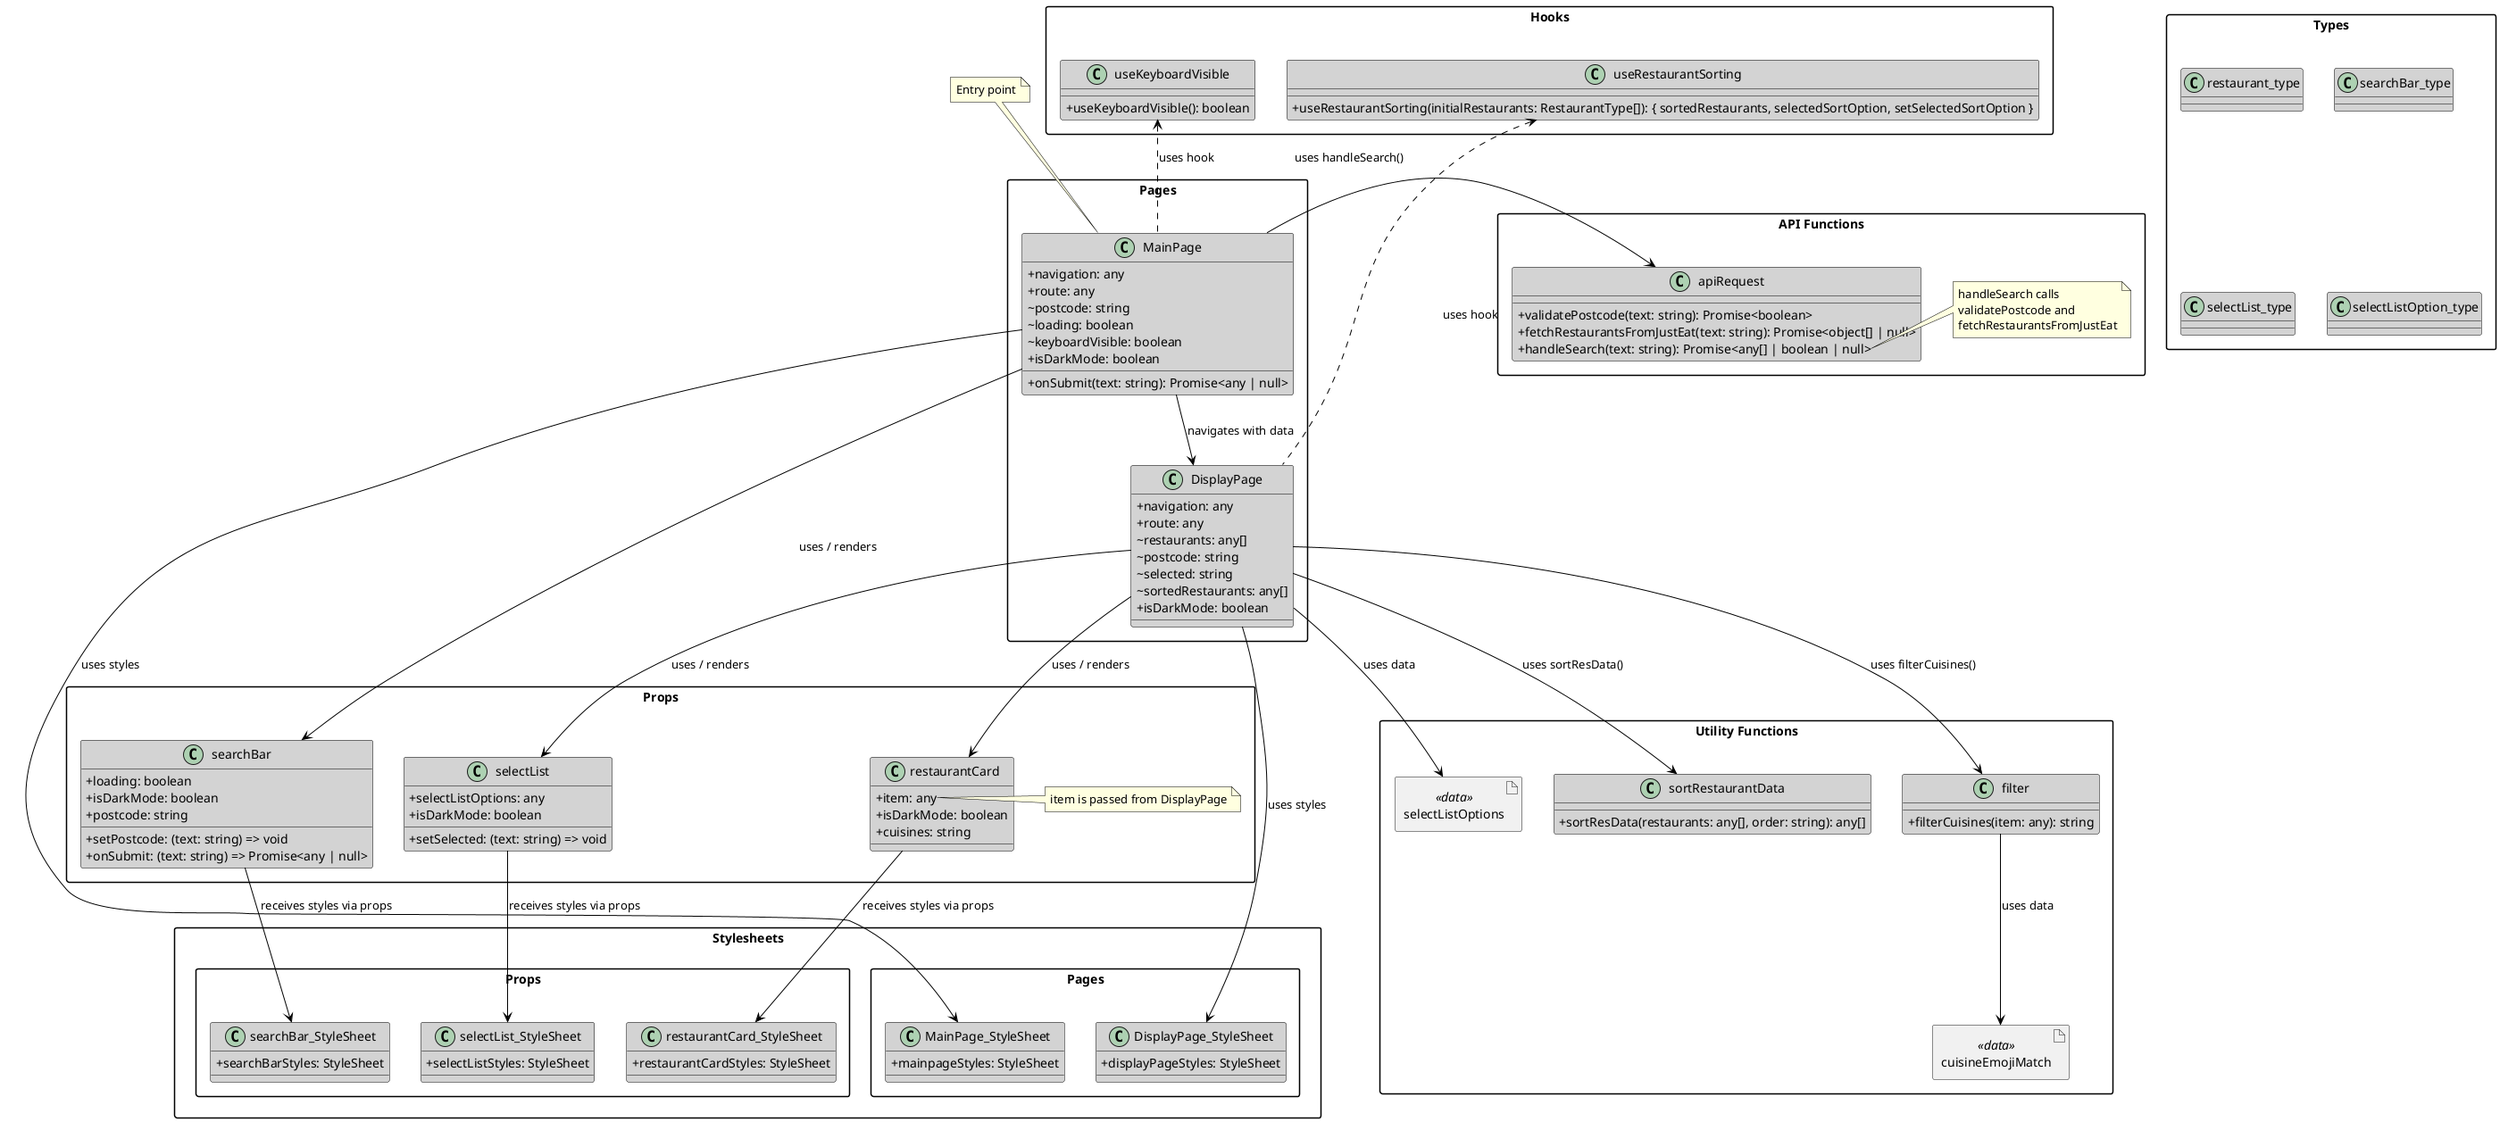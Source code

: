 @startuml
allowmixing
skinparam classAttributeIconSize 0
skinparam packageStyle rectangle
skinparam defaultFontName Arial


skinparam class {
    BackgroundColor LightGray
    ArrowColor Black
    BorderColor Black
}
skinparam note {
    BackgroundColor LightYellow
    BorderColor Black
}


package "Pages" {
    class MainPage {
        + navigation: any
        + route: any
        ~ postcode: string
        ~ loading: boolean
        ~ keyboardVisible: boolean
        + isDarkMode: boolean
        + onSubmit(text: string): Promise<any | null>
    }

    class DisplayPage {
        + navigation: any
        + route: any
        ~ restaurants: any[]
        ~ postcode: string
        ~ selected: string
        ~ sortedRestaurants: any[]
        + isDarkMode: boolean
    }
}

package "Stylesheets" {
    package "Pages" {
        class MainPage_StyleSheet {
            + mainpageStyles: StyleSheet
        }

        class DisplayPage_StyleSheet {
            + displayPageStyles: StyleSheet
        }
    }

    package "Props" {
        class searchBar_StyleSheet {
            + searchBarStyles: StyleSheet
        }

        class restaurantCard_StyleSheet {
            + restaurantCardStyles: StyleSheet
        }

        class selectList_StyleSheet {
            + selectListStyles: StyleSheet
        }
    }
}

package "Props" {
    class searchBar {
        + setPostcode: (text: string) => void
        + loading: boolean
        + onSubmit: (text: string) => Promise<any | null>
        + isDarkMode: boolean
        + postcode: string
    }

    class restaurantCard {
        + item: any
        + isDarkMode: boolean
        + cuisines: string
    }

    note right of restaurantCard::item
        item is passed from DisplayPage
    end note

    class selectList {
        + setSelected: (text: string) => void
        + selectListOptions: any
        + isDarkMode: boolean
    }

    note right of selectList::data
        data is passed from DisplayPage
    end note
}

package "Types" {
    class restaurant_type
    class searchBar_type
    class selectList_type
    class selectListOption_type
}

package "API Functions" {
    class apiRequest {
        + validatePostcode(text: string): Promise<boolean>
        + fetchRestaurantsFromJustEat(text: string): Promise<object[] | null>
        + handleSearch(text: string): Promise<any[] | boolean | null>
    }

    note right of apiRequest::handleSearch
        handleSearch calls
        validatePostcode and
        fetchRestaurantsFromJustEat
    end note
}


package "Utility Functions" {
    class filter {
        + filterCuisines(item: any): string
    }

    class sortRestaurantData {
        + sortResData(restaurants: any[], order: string): any[]
    }

    artifact cuisineEmojiMatch <<data>>
    artifact selectListOptions <<data>>
}

package "Hooks" {
    class useKeyboardVisible {
        + useKeyboardVisible(): boolean
    }
    class useRestaurantSorting {
        + useRestaurantSorting(initialRestaurants: RestaurantType[]): { sortedRestaurants, selectedSortOption, setSelectedSortOption }
    }
}


note "Entry point" as EntryPoint
EntryPoint -down-> MainPage


MainPage -right-> apiRequest : uses handleSearch()
MainPage -down-> searchBar : uses / renders
MainPage .up.> useKeyboardVisible : uses hook
MainPage -right-> MainPage_StyleSheet : uses styles
MainPage --> DisplayPage : navigates with data

DisplayPage -down-> restaurantCard : uses / renders
DisplayPage -down-> selectList : uses / renders
DisplayPage -down-> selectListOptions : uses data
DisplayPage .up.> useRestaurantSorting : uses hook
DisplayPage -right-> sortRestaurantData : uses sortResData()
DisplayPage -down-> filter : uses filterCuisines()
DisplayPage -right-> DisplayPage_StyleSheet : uses styles

searchBar -down-> searchBar_StyleSheet : receives styles via props
selectList -down-> selectList_StyleSheet : receives styles via props
restaurantCard -down-> restaurantCard_StyleSheet : receives styles via props
filter -down-> cuisineEmojiMatch : uses data

@enduml
